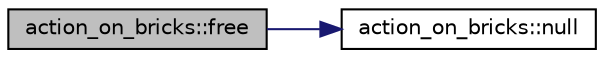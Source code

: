 digraph "action_on_bricks::free"
{
  edge [fontname="Helvetica",fontsize="10",labelfontname="Helvetica",labelfontsize="10"];
  node [fontname="Helvetica",fontsize="10",shape=record];
  rankdir="LR";
  Node684 [label="action_on_bricks::free",height=0.2,width=0.4,color="black", fillcolor="grey75", style="filled", fontcolor="black"];
  Node684 -> Node685 [color="midnightblue",fontsize="10",style="solid",fontname="Helvetica"];
  Node685 [label="action_on_bricks::null",height=0.2,width=0.4,color="black", fillcolor="white", style="filled",URL="$de/d56/classaction__on__bricks.html#ac44ad85d9ca6448db2a79dd27e735561"];
}
